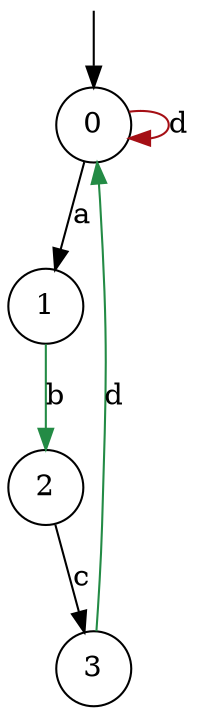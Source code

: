 digraph g {

	s0 [shape="circle" label="0"];
	s1 [shape="circle" label="1"];
	s2 [shape="circle" label="2"];
	s3 [shape="circle" label="3"];
	s0 -> s1 [modality="MUST" contract="NONE" label="a" group="-1"];
	s0 -> s0 [modality="MUST" color="8" contract="RED" colorscheme="reds9" label="d" group="1"];
	s1 -> s2 [modality="MUST" color="7" contract="GREEN" colorscheme="greens9" label="b" group="0"];
	s2 -> s3 [modality="MUST" contract="NONE" label="c" group="-1"];
	s3 -> s0 [modality="MUST" color="7" contract="GREEN" colorscheme="greens9" label="d" group="0"];

__start0 [label="" shape="none" width="0" height="0"];
__start0 -> s0 [label=""];

}
